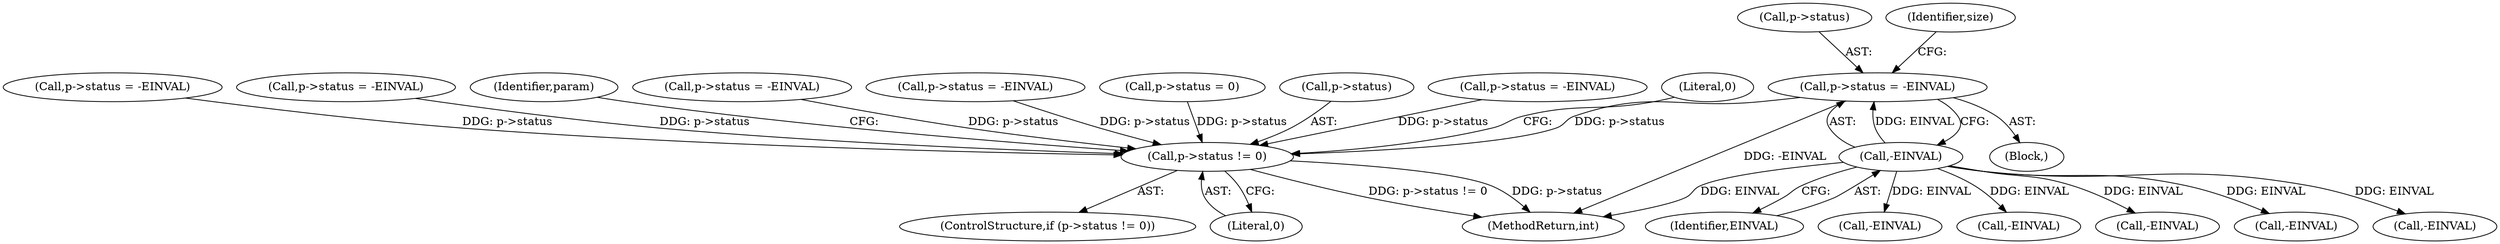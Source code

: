 digraph "0_Android_d72ea85c78a1a68bf99fd5804ad9784b4102fe57@pointer" {
"1000291" [label="(Call,p->status = -EINVAL)"];
"1000295" [label="(Call,-EINVAL)"];
"1000309" [label="(Call,p->status != 0)"];
"1000601" [label="(Call,-EINVAL)"];
"1000292" [label="(Call,p->status)"];
"1000273" [label="(Call,p->status = -EINVAL)"];
"1000512" [label="(Call,-EINVAL)"];
"1000155" [label="(Call,p->status = 0)"];
"1000400" [label="(Call,-EINVAL)"];
"1000291" [label="(Call,p->status = -EINVAL)"];
"1000310" [label="(Call,p->status)"];
"1000369" [label="(Call,-EINVAL)"];
"1000246" [label="(Call,p->status = -EINVAL)"];
"1000295" [label="(Call,-EINVAL)"];
"1000315" [label="(Literal,0)"];
"1000223" [label="(Call,p->status = -EINVAL)"];
"1000309" [label="(Call,p->status != 0)"];
"1000162" [label="(Block,)"];
"1000299" [label="(Identifier,size)"];
"1000429" [label="(Call,-EINVAL)"];
"1000308" [label="(ControlStructure,if (p->status != 0))"];
"1000606" [label="(MethodReturn,int)"];
"1000198" [label="(Call,p->status = -EINVAL)"];
"1000296" [label="(Identifier,EINVAL)"];
"1000317" [label="(Identifier,param)"];
"1000175" [label="(Call,p->status = -EINVAL)"];
"1000313" [label="(Literal,0)"];
"1000291" -> "1000162"  [label="AST: "];
"1000291" -> "1000295"  [label="CFG: "];
"1000292" -> "1000291"  [label="AST: "];
"1000295" -> "1000291"  [label="AST: "];
"1000299" -> "1000291"  [label="CFG: "];
"1000291" -> "1000606"  [label="DDG: -EINVAL"];
"1000295" -> "1000291"  [label="DDG: EINVAL"];
"1000291" -> "1000309"  [label="DDG: p->status"];
"1000295" -> "1000296"  [label="CFG: "];
"1000296" -> "1000295"  [label="AST: "];
"1000295" -> "1000606"  [label="DDG: EINVAL"];
"1000295" -> "1000369"  [label="DDG: EINVAL"];
"1000295" -> "1000400"  [label="DDG: EINVAL"];
"1000295" -> "1000429"  [label="DDG: EINVAL"];
"1000295" -> "1000512"  [label="DDG: EINVAL"];
"1000295" -> "1000601"  [label="DDG: EINVAL"];
"1000309" -> "1000308"  [label="AST: "];
"1000309" -> "1000313"  [label="CFG: "];
"1000310" -> "1000309"  [label="AST: "];
"1000313" -> "1000309"  [label="AST: "];
"1000315" -> "1000309"  [label="CFG: "];
"1000317" -> "1000309"  [label="CFG: "];
"1000309" -> "1000606"  [label="DDG: p->status"];
"1000309" -> "1000606"  [label="DDG: p->status != 0"];
"1000273" -> "1000309"  [label="DDG: p->status"];
"1000175" -> "1000309"  [label="DDG: p->status"];
"1000198" -> "1000309"  [label="DDG: p->status"];
"1000155" -> "1000309"  [label="DDG: p->status"];
"1000246" -> "1000309"  [label="DDG: p->status"];
"1000223" -> "1000309"  [label="DDG: p->status"];
}
